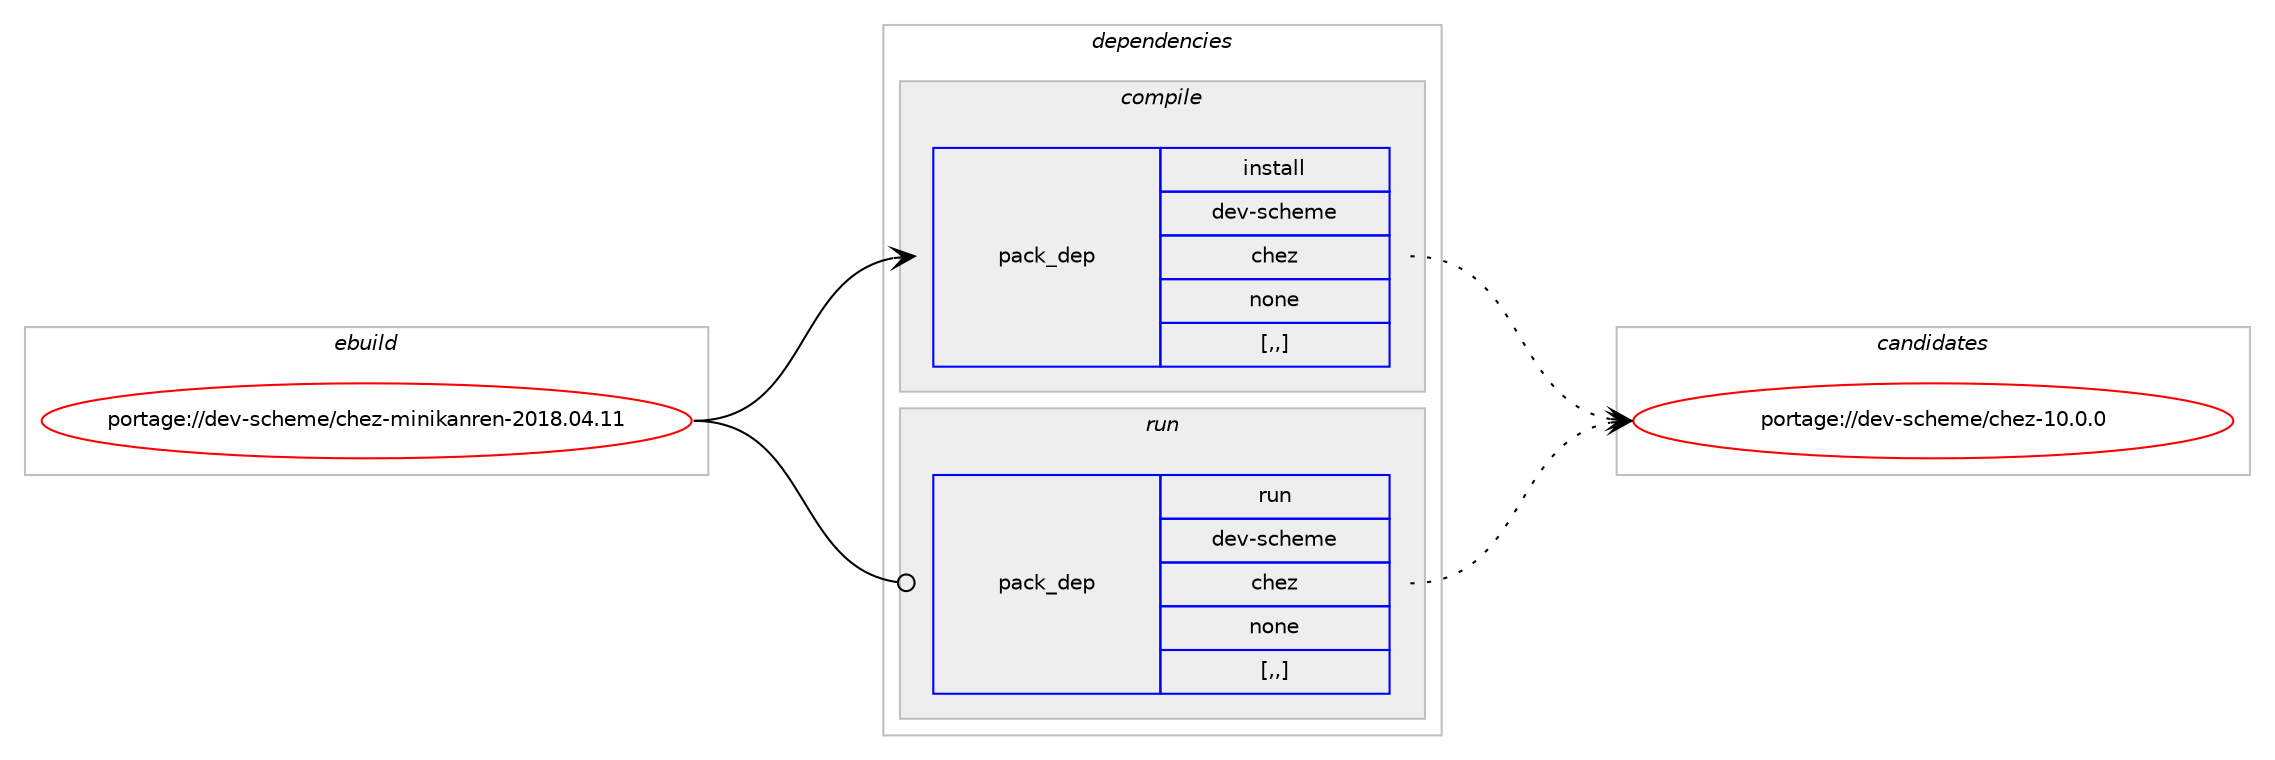 digraph prolog {

# *************
# Graph options
# *************

newrank=true;
concentrate=true;
compound=true;
graph [rankdir=LR,fontname=Helvetica,fontsize=10,ranksep=1.5];#, ranksep=2.5, nodesep=0.2];
edge  [arrowhead=vee];
node  [fontname=Helvetica,fontsize=10];

# **********
# The ebuild
# **********

subgraph cluster_leftcol {
color=gray;
rank=same;
label=<<i>ebuild</i>>;
id [label="portage://dev-scheme/chez-minikanren-2018.04.11", color=red, width=4, href="../dev-scheme/chez-minikanren-2018.04.11.svg"];
}

# ****************
# The dependencies
# ****************

subgraph cluster_midcol {
color=gray;
label=<<i>dependencies</i>>;
subgraph cluster_compile {
fillcolor="#eeeeee";
style=filled;
label=<<i>compile</i>>;
subgraph pack147355 {
dependency207356 [label=<<TABLE BORDER="0" CELLBORDER="1" CELLSPACING="0" CELLPADDING="4" WIDTH="220"><TR><TD ROWSPAN="6" CELLPADDING="30">pack_dep</TD></TR><TR><TD WIDTH="110">install</TD></TR><TR><TD>dev-scheme</TD></TR><TR><TD>chez</TD></TR><TR><TD>none</TD></TR><TR><TD>[,,]</TD></TR></TABLE>>, shape=none, color=blue];
}
id:e -> dependency207356:w [weight=20,style="solid",arrowhead="vee"];
}
subgraph cluster_compileandrun {
fillcolor="#eeeeee";
style=filled;
label=<<i>compile and run</i>>;
}
subgraph cluster_run {
fillcolor="#eeeeee";
style=filled;
label=<<i>run</i>>;
subgraph pack147356 {
dependency207357 [label=<<TABLE BORDER="0" CELLBORDER="1" CELLSPACING="0" CELLPADDING="4" WIDTH="220"><TR><TD ROWSPAN="6" CELLPADDING="30">pack_dep</TD></TR><TR><TD WIDTH="110">run</TD></TR><TR><TD>dev-scheme</TD></TR><TR><TD>chez</TD></TR><TR><TD>none</TD></TR><TR><TD>[,,]</TD></TR></TABLE>>, shape=none, color=blue];
}
id:e -> dependency207357:w [weight=20,style="solid",arrowhead="odot"];
}
}

# **************
# The candidates
# **************

subgraph cluster_choices {
rank=same;
color=gray;
label=<<i>candidates</i>>;

subgraph choice147355 {
color=black;
nodesep=1;
choice1001011184511599104101109101479910410112245494846484648 [label="portage://dev-scheme/chez-10.0.0", color=red, width=4,href="../dev-scheme/chez-10.0.0.svg"];
dependency207356:e -> choice1001011184511599104101109101479910410112245494846484648:w [style=dotted,weight="100"];
}
subgraph choice147356 {
color=black;
nodesep=1;
choice1001011184511599104101109101479910410112245494846484648 [label="portage://dev-scheme/chez-10.0.0", color=red, width=4,href="../dev-scheme/chez-10.0.0.svg"];
dependency207357:e -> choice1001011184511599104101109101479910410112245494846484648:w [style=dotted,weight="100"];
}
}

}
